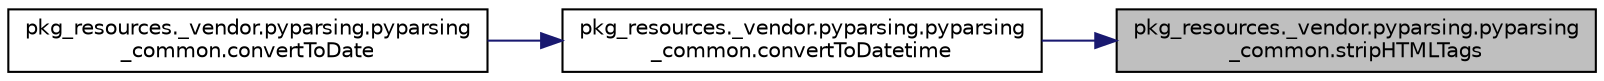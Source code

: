 digraph "pkg_resources._vendor.pyparsing.pyparsing_common.stripHTMLTags"
{
 // LATEX_PDF_SIZE
  edge [fontname="Helvetica",fontsize="10",labelfontname="Helvetica",labelfontsize="10"];
  node [fontname="Helvetica",fontsize="10",shape=record];
  rankdir="RL";
  Node1 [label="pkg_resources._vendor.pyparsing.pyparsing\l_common.stripHTMLTags",height=0.2,width=0.4,color="black", fillcolor="grey75", style="filled", fontcolor="black",tooltip=" "];
  Node1 -> Node2 [dir="back",color="midnightblue",fontsize="10",style="solid",fontname="Helvetica"];
  Node2 [label="pkg_resources._vendor.pyparsing.pyparsing\l_common.convertToDatetime",height=0.2,width=0.4,color="black", fillcolor="white", style="filled",URL="$de/daa/classpkg__resources_1_1__vendor_1_1pyparsing_1_1pyparsing__common.html#a1214390f27ef7e9a518c29324df6a249",tooltip=" "];
  Node2 -> Node3 [dir="back",color="midnightblue",fontsize="10",style="solid",fontname="Helvetica"];
  Node3 [label="pkg_resources._vendor.pyparsing.pyparsing\l_common.convertToDate",height=0.2,width=0.4,color="black", fillcolor="white", style="filled",URL="$de/daa/classpkg__resources_1_1__vendor_1_1pyparsing_1_1pyparsing__common.html#a467e847f52d14bf50acf1a88ca4e7cfa",tooltip=" "];
}
